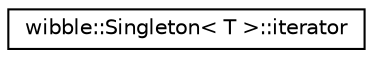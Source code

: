 digraph G
{
  edge [fontname="Helvetica",fontsize="10",labelfontname="Helvetica",labelfontsize="10"];
  node [fontname="Helvetica",fontsize="10",shape=record];
  rankdir="LR";
  Node1 [label="wibble::Singleton\< T \>::iterator",height=0.2,width=0.4,color="black", fillcolor="white", style="filled",URL="$classwibble_1_1Singleton_1_1iterator.html"];
}
